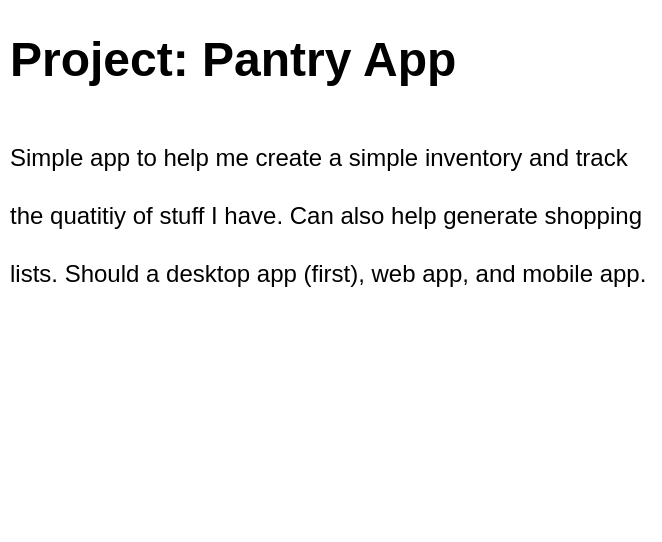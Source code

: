 <mxfile version="20.3.0" type="device"><diagram id="A_fOEjZe707A1BG43sQm" name="Page-1"><mxGraphModel dx="2062" dy="1233" grid="1" gridSize="10" guides="1" tooltips="1" connect="1" arrows="1" fold="1" page="1" pageScale="1" pageWidth="850" pageHeight="1100" math="0" shadow="0"><root><mxCell id="0"/><mxCell id="1" parent="0"/><mxCell id="t0swImWHksQTD2aHZrki-1" value="&lt;h1&gt;&lt;span style=&quot;background-color: initial;&quot;&gt;Project: Pantry App&lt;/span&gt;&lt;/h1&gt;&lt;h1&gt;&lt;span style=&quot;background-color: initial; font-size: 12px; font-weight: normal;&quot;&gt;Simple app to help me create a simple inventory and track the quatitiy of stuff I have. Can also help generate shopping lists. Should a desktop app (first), web app, and mobile app.&lt;/span&gt;&lt;/h1&gt;&lt;h1&gt;&lt;span style=&quot;background-color: initial; font-size: 12px; font-weight: normal;&quot;&gt;&amp;nbsp;&lt;/span&gt;&lt;br&gt;&lt;/h1&gt;" style="text;html=1;strokeColor=none;fillColor=none;spacing=5;spacingTop=-20;whiteSpace=wrap;overflow=hidden;rounded=0;" vertex="1" parent="1"><mxGeometry x="50" y="70" width="330" height="260" as="geometry"/></mxCell></root></mxGraphModel></diagram></mxfile>